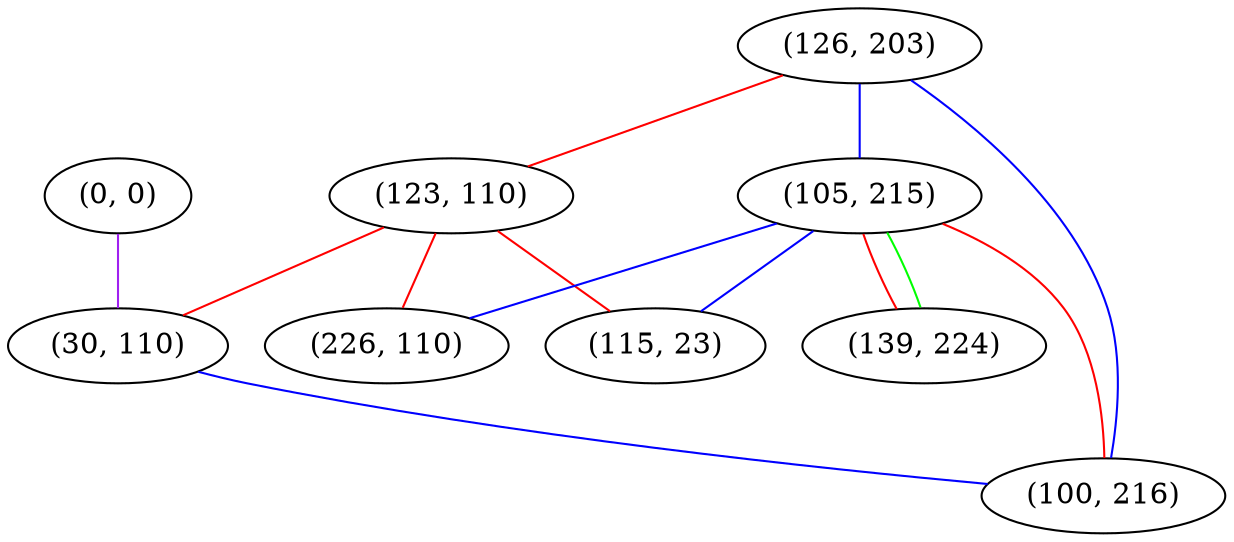 graph "" {
"(126, 203)";
"(0, 0)";
"(123, 110)";
"(30, 110)";
"(105, 215)";
"(139, 224)";
"(100, 216)";
"(115, 23)";
"(226, 110)";
"(126, 203)" -- "(105, 215)"  [color=blue, key=0, weight=3];
"(126, 203)" -- "(123, 110)"  [color=red, key=0, weight=1];
"(126, 203)" -- "(100, 216)"  [color=blue, key=0, weight=3];
"(0, 0)" -- "(30, 110)"  [color=purple, key=0, weight=4];
"(123, 110)" -- "(115, 23)"  [color=red, key=0, weight=1];
"(123, 110)" -- "(226, 110)"  [color=red, key=0, weight=1];
"(123, 110)" -- "(30, 110)"  [color=red, key=0, weight=1];
"(30, 110)" -- "(100, 216)"  [color=blue, key=0, weight=3];
"(105, 215)" -- "(139, 224)"  [color=red, key=0, weight=1];
"(105, 215)" -- "(139, 224)"  [color=green, key=1, weight=2];
"(105, 215)" -- "(115, 23)"  [color=blue, key=0, weight=3];
"(105, 215)" -- "(226, 110)"  [color=blue, key=0, weight=3];
"(105, 215)" -- "(100, 216)"  [color=red, key=0, weight=1];
}
